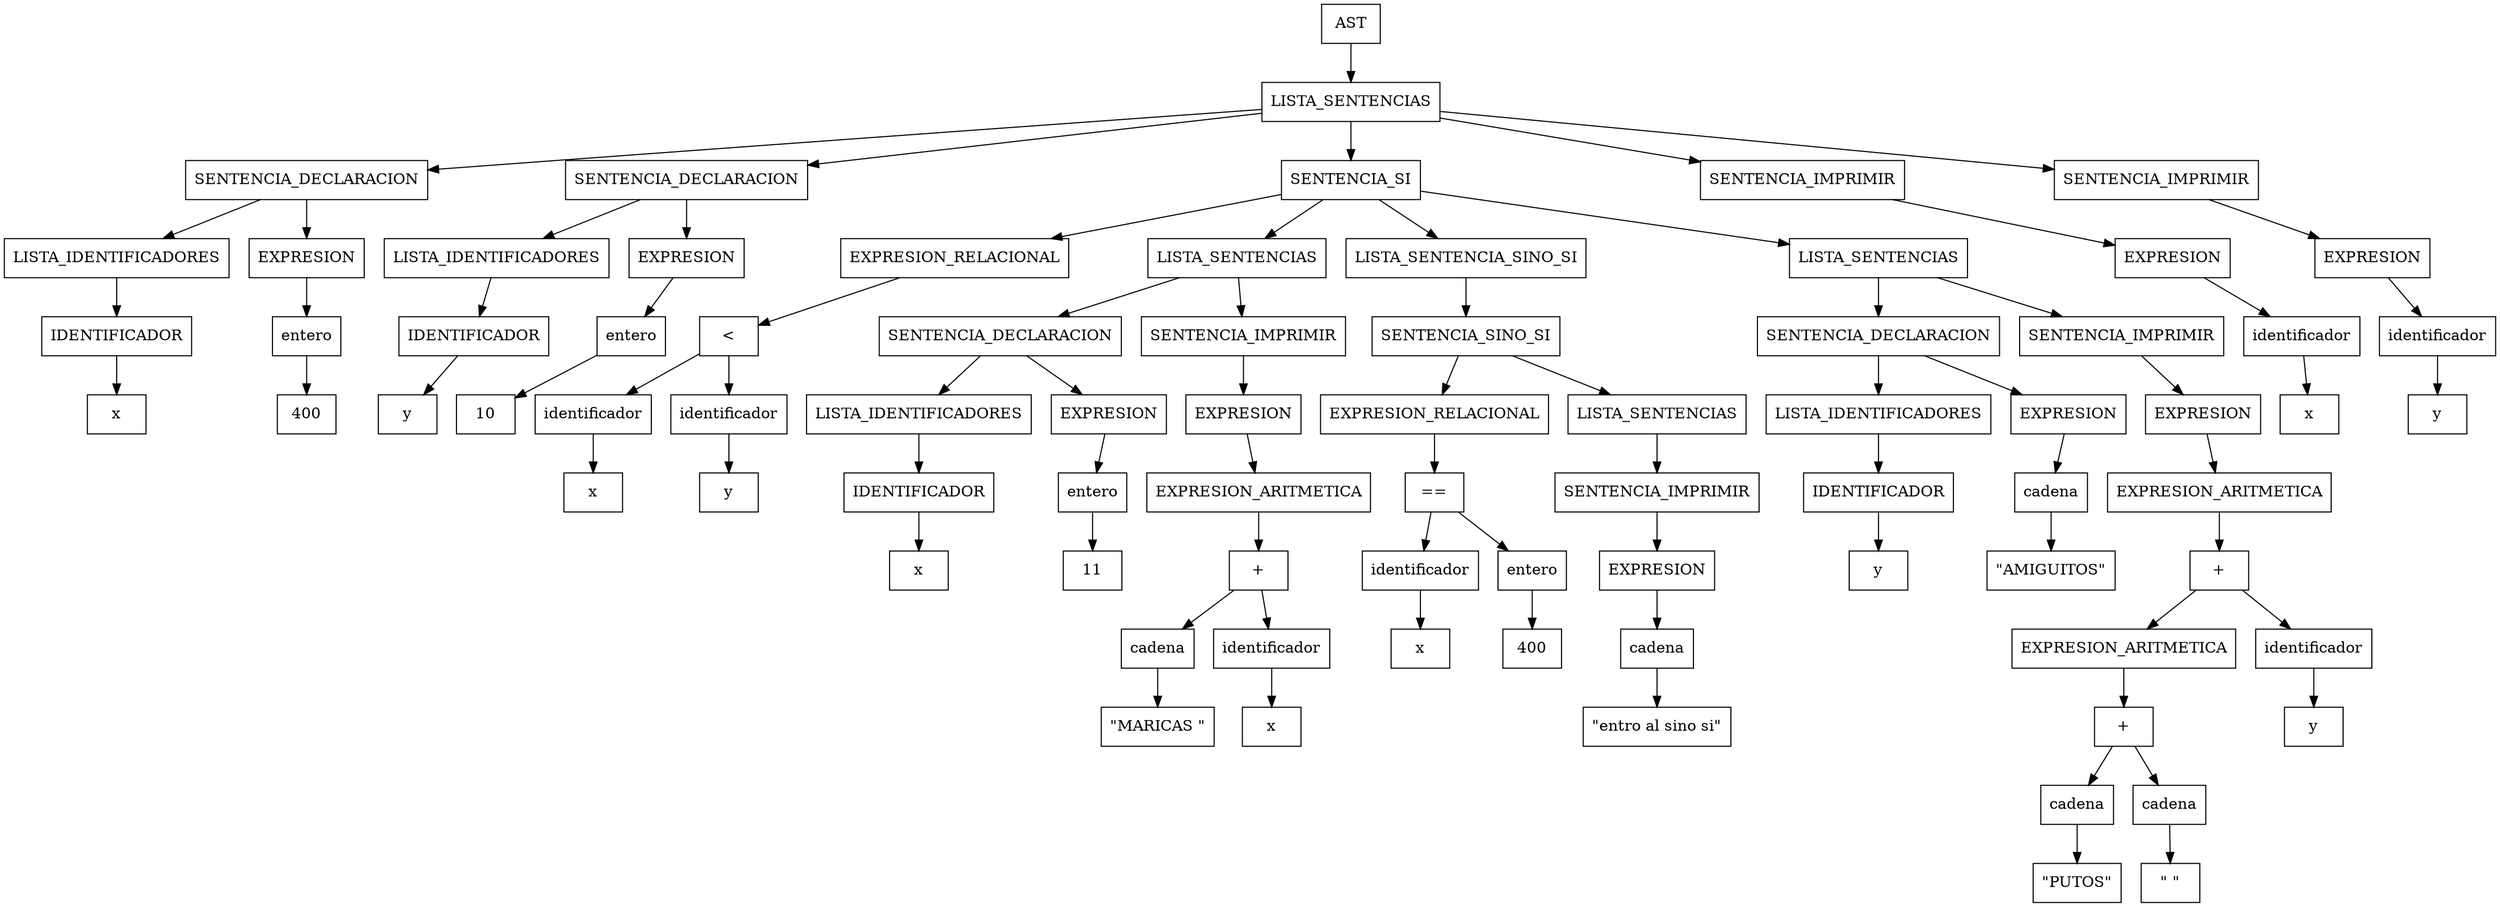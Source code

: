 Digraph G{
node[shape="box"]nodo0[label="AST"];
nodo1[label="LISTA_SENTENCIAS"];
nodo0->nodo1;
nodo2[label="SENTENCIA_DECLARACION"];
nodo1->nodo2;
nodo3[label="LISTA_IDENTIFICADORES"];
nodo2->nodo3;
nodo4[label="IDENTIFICADOR"];
nodo3->nodo4;
nodo5[label="x"];
nodo4->nodo5;
nodo6[label="EXPRESION"];
nodo2->nodo6;
nodo7[label="entero"];
nodo6->nodo7;
nodo8[label="400"];
nodo7->nodo8;
nodo9[label="SENTENCIA_DECLARACION"];
nodo1->nodo9;
nodo10[label="LISTA_IDENTIFICADORES"];
nodo9->nodo10;
nodo11[label="IDENTIFICADOR"];
nodo10->nodo11;
nodo12[label="y"];
nodo11->nodo12;
nodo13[label="EXPRESION"];
nodo9->nodo13;
nodo14[label="entero"];
nodo13->nodo14;
nodo15[label="10"];
nodo14->nodo15;
nodo16[label="SENTENCIA_SI"];
nodo1->nodo16;
nodo17[label="EXPRESION_RELACIONAL"];
nodo16->nodo17;
nodo18[label="<"];
nodo17->nodo18;
nodo19[label="identificador"];
nodo18->nodo19;
nodo20[label="x"];
nodo19->nodo20;
nodo21[label="identificador"];
nodo18->nodo21;
nodo22[label="y"];
nodo21->nodo22;
nodo23[label="LISTA_SENTENCIAS"];
nodo16->nodo23;
nodo24[label="SENTENCIA_DECLARACION"];
nodo23->nodo24;
nodo25[label="LISTA_IDENTIFICADORES"];
nodo24->nodo25;
nodo26[label="IDENTIFICADOR"];
nodo25->nodo26;
nodo27[label="x"];
nodo26->nodo27;
nodo28[label="EXPRESION"];
nodo24->nodo28;
nodo29[label="entero"];
nodo28->nodo29;
nodo30[label="11"];
nodo29->nodo30;
nodo31[label="SENTENCIA_IMPRIMIR"];
nodo23->nodo31;
nodo32[label="EXPRESION"];
nodo31->nodo32;
nodo33[label="EXPRESION_ARITMETICA"];
nodo32->nodo33;
nodo34[label="+"];
nodo33->nodo34;
nodo35[label="cadena"];
nodo34->nodo35;
nodo36[label="\"MARICAS \""];
nodo35->nodo36;
nodo37[label="identificador"];
nodo34->nodo37;
nodo38[label="x"];
nodo37->nodo38;
nodo39[label="LISTA_SENTENCIA_SINO_SI"];
nodo16->nodo39;
nodo40[label="SENTENCIA_SINO_SI"];
nodo39->nodo40;
nodo41[label="EXPRESION_RELACIONAL"];
nodo40->nodo41;
nodo42[label="=="];
nodo41->nodo42;
nodo43[label="identificador"];
nodo42->nodo43;
nodo44[label="x"];
nodo43->nodo44;
nodo45[label="entero"];
nodo42->nodo45;
nodo46[label="400"];
nodo45->nodo46;
nodo47[label="LISTA_SENTENCIAS"];
nodo40->nodo47;
nodo48[label="SENTENCIA_IMPRIMIR"];
nodo47->nodo48;
nodo49[label="EXPRESION"];
nodo48->nodo49;
nodo50[label="cadena"];
nodo49->nodo50;
nodo51[label="\"entro al sino si\""];
nodo50->nodo51;
nodo52[label="LISTA_SENTENCIAS"];
nodo16->nodo52;
nodo53[label="SENTENCIA_DECLARACION"];
nodo52->nodo53;
nodo54[label="LISTA_IDENTIFICADORES"];
nodo53->nodo54;
nodo55[label="IDENTIFICADOR"];
nodo54->nodo55;
nodo56[label="y"];
nodo55->nodo56;
nodo57[label="EXPRESION"];
nodo53->nodo57;
nodo58[label="cadena"];
nodo57->nodo58;
nodo59[label="\"AMIGUITOS\""];
nodo58->nodo59;
nodo60[label="SENTENCIA_IMPRIMIR"];
nodo52->nodo60;
nodo61[label="EXPRESION"];
nodo60->nodo61;
nodo62[label="EXPRESION_ARITMETICA"];
nodo61->nodo62;
nodo63[label="+"];
nodo62->nodo63;
nodo64[label="EXPRESION_ARITMETICA"];
nodo63->nodo64;
nodo65[label="+"];
nodo64->nodo65;
nodo66[label="cadena"];
nodo65->nodo66;
nodo67[label="\"PUTOS\""];
nodo66->nodo67;
nodo68[label="cadena"];
nodo65->nodo68;
nodo69[label="\" \""];
nodo68->nodo69;
nodo70[label="identificador"];
nodo63->nodo70;
nodo71[label="y"];
nodo70->nodo71;
nodo72[label="SENTENCIA_IMPRIMIR"];
nodo1->nodo72;
nodo73[label="EXPRESION"];
nodo72->nodo73;
nodo74[label="identificador"];
nodo73->nodo74;
nodo75[label="x"];
nodo74->nodo75;
nodo76[label="SENTENCIA_IMPRIMIR"];
nodo1->nodo76;
nodo77[label="EXPRESION"];
nodo76->nodo77;
nodo78[label="identificador"];
nodo77->nodo78;
nodo79[label="y"];
nodo78->nodo79;
}
